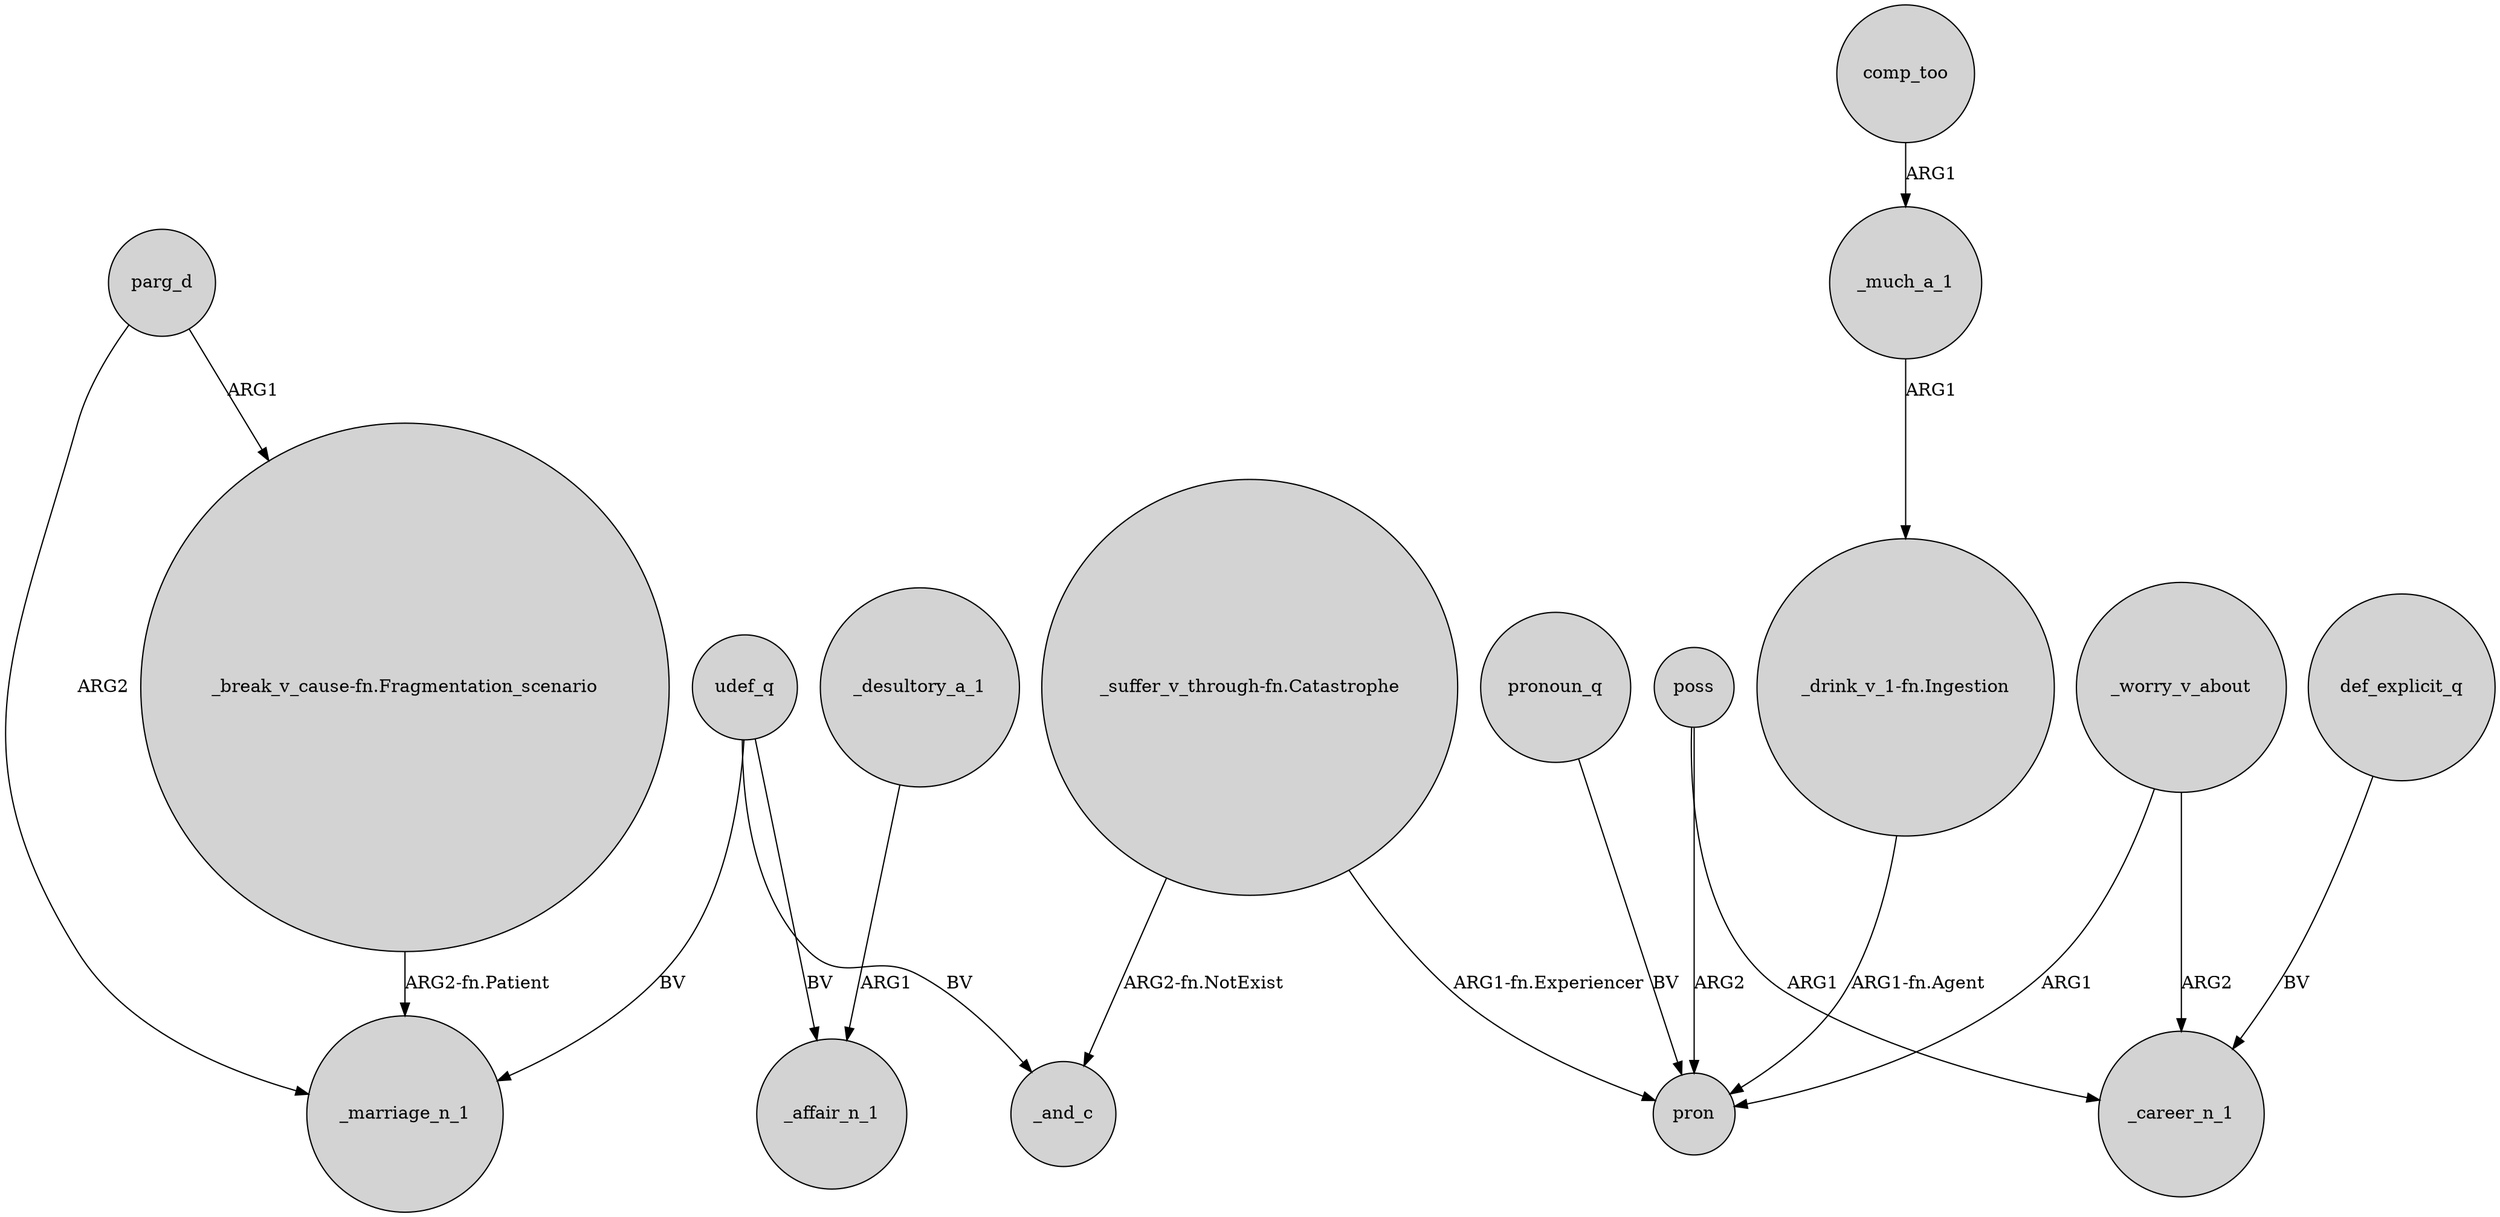 digraph {
	node [shape=circle style=filled]
	udef_q -> _marriage_n_1 [label=BV]
	poss -> _career_n_1 [label=ARG1]
	_much_a_1 -> "_drink_v_1-fn.Ingestion" [label=ARG1]
	"_drink_v_1-fn.Ingestion" -> pron [label="ARG1-fn.Agent"]
	udef_q -> _affair_n_1 [label=BV]
	def_explicit_q -> _career_n_1 [label=BV]
	poss -> pron [label=ARG2]
	comp_too -> _much_a_1 [label=ARG1]
	_desultory_a_1 -> _affair_n_1 [label=ARG1]
	"_suffer_v_through-fn.Catastrophe" -> _and_c [label="ARG2-fn.NotExist"]
	udef_q -> _and_c [label=BV]
	"_suffer_v_through-fn.Catastrophe" -> pron [label="ARG1-fn.Experiencer"]
	"_break_v_cause-fn.Fragmentation_scenario" -> _marriage_n_1 [label="ARG2-fn.Patient"]
	parg_d -> "_break_v_cause-fn.Fragmentation_scenario" [label=ARG1]
	_worry_v_about -> pron [label=ARG1]
	_worry_v_about -> _career_n_1 [label=ARG2]
	parg_d -> _marriage_n_1 [label=ARG2]
	pronoun_q -> pron [label=BV]
}
